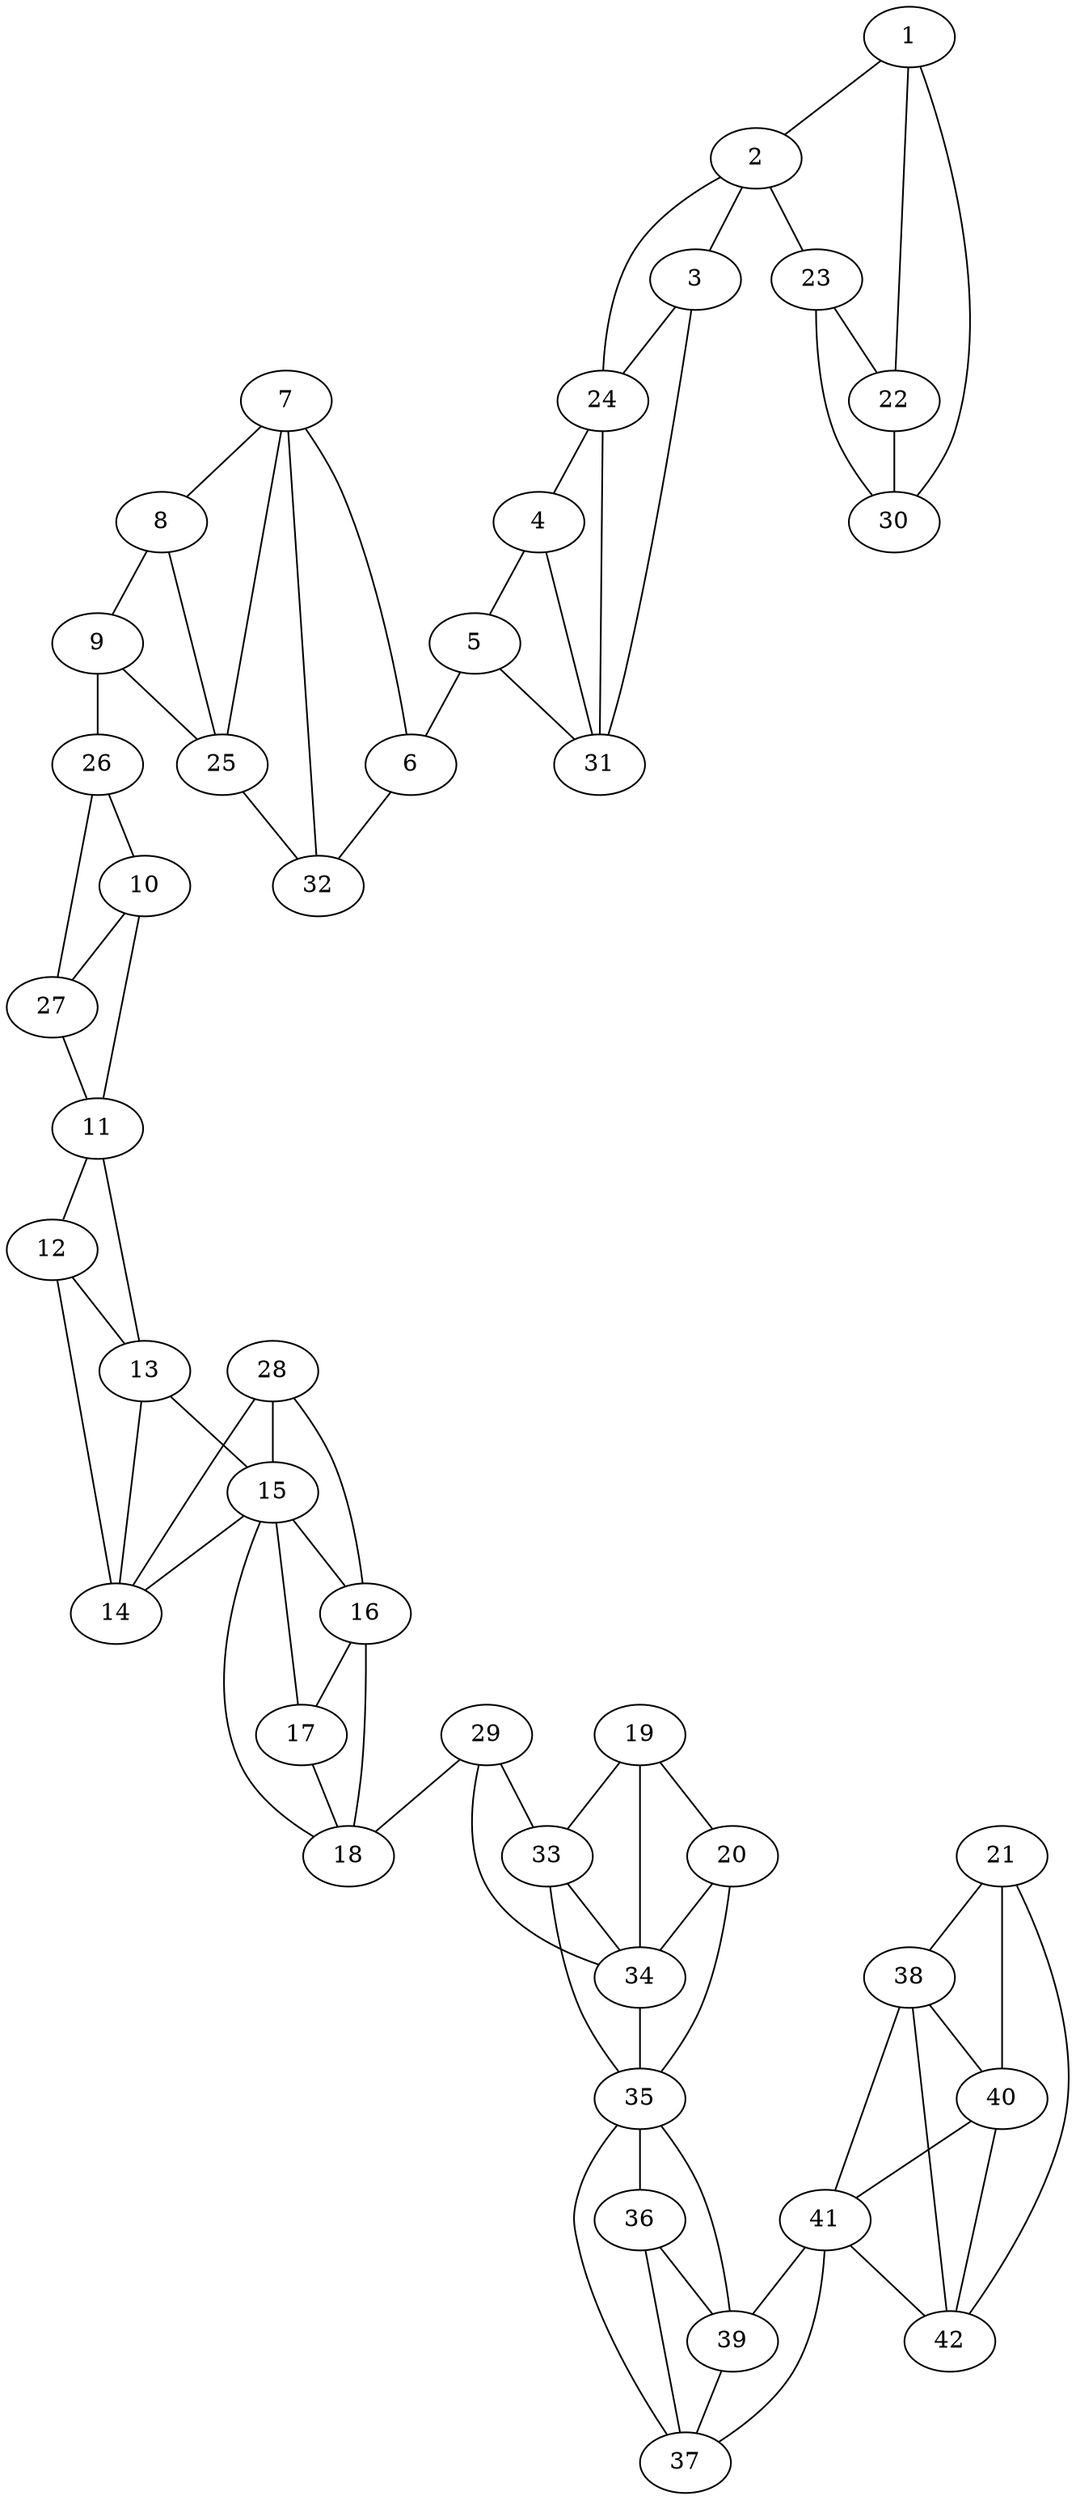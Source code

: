 graph pdb1kgx {
	1	 [aaLength=12,
		sequence=RWVDIALECERY,
		type=0];
	2	 [aaLength=7,
		sequence=PWWERYQ,
		type=0];
	1 -- 2	 [distance0="40.71735",
		frequency=1,
		type0=1];
	22	 [aaLength=5,
		sequence=SIVHL,
		type=1];
	1 -- 22	 [distance0="43.58596",
		frequency=1,
		type0=2];
	30	 [aaLength=5,
		sequence=SIVHL,
		type=1];
	1 -- 30	 [distance0="43.58596",
		frequency=1,
		type0=3];
	3	 [aaLength=14,
		sequence=NEDEFRNMVTRCNN,
		type=0];
	2 -- 3	 [distance0="22.83697",
		distance1="11.0",
		frequency=2,
		type0=1,
		type1=4];
	23	 [aaLength=4,
		sequence=GVQV,
		type=1];
	2 -- 23	 [distance0="33.34479",
		frequency=1,
		type0=2];
	24	 [aaLength=6,
		sequence=RIYVDA,
		type=1];
	3 -- 24	 [distance0="45.08823",
		distance1="3.0",
		frequency=2,
		type0=2,
		type1=4];
	31	 [aaLength=4,
		sequence=HMCG,
		type=1];
	3 -- 31	 [distance0="49.19297",
		frequency=1,
		type0=3];
	4	 [aaLength=5,
		sequence=NPGSR,
		type=0];
	5	 [aaLength=5,
		sequence=SGWDF,
		type=0];
	4 -- 5	 [distance0="13.52673",
		distance1="7.0",
		frequency=2,
		type0=1,
		type1=4];
	4 -- 31	 [distance0="31.16424",
		frequency=1,
		type0=2];
	6	 [aaLength=8,
		sequence=DATQVRDC,
		type=0];
	5 -- 6	 [distance0="27.07779",
		distance1="16.0",
		frequency=2,
		type0=2,
		type1=4];
	5 -- 31	 [distance0="37.35533",
		frequency=1,
		type0=3];
	32	 [aaLength=3,
		sequence=LLD,
		type=1];
	6 -- 32	 [distance0="12.92588",
		distance1="4.0",
		frequency=2,
		type0=1,
		type1=4];
	7	 [aaLength=19,
		sequence=KDYVRSKIAEYMNHLIDIG,
		type=0];
	7 -- 6	 [distance0="27.62289",
		frequency=1,
		type0=2];
	8	 [aaLength=5,
		sequence=ASKHM,
		type=0];
	7 -- 8	 [distance0="31.56589",
		frequency=1,
		type0=3];
	25	 [aaLength=4,
		sequence=GFQL,
		type=1];
	7 -- 25	 [distance0="2.0",
		frequency=1,
		type0=4];
	7 -- 32	 [distance0="25.81695",
		frequency=1,
		type0=1];
	9	 [aaLength=10,
		sequence=WPGDIKAILD,
		type=0];
	8 -- 9	 [distance0="7.022497",
		distance1="0.0",
		frequency=2,
		type0=1,
		type1=5];
	9 -- 25	 [distance0="16.2803",
		frequency=1,
		type0=2];
	26	 [aaLength=4,
		sequence=FIYQ,
		type=1];
	9 -- 26	 [distance0="29.00083",
		distance1="16.0",
		frequency=2,
		type0=3,
		type1=4];
	10	 [aaLength=6,
		sequence=KSSDYF,
		type=0];
	11	 [aaLength=13,
		sequence=EFKYGAKLGTVIR,
		type=0];
	10 -- 11	 [distance0="18.46624",
		frequency=1,
		type0=2];
	27	 [aaLength=3,
		sequence=RVT,
		type=1];
	10 -- 27	 [distance0="17.65199",
		distance1="3.0",
		frequency=2,
		type0=1,
		type1=4];
	12	 [aaLength=5,
		sequence=KWNGE,
		type=0];
	11 -- 12	 [distance0="14.55508",
		distance1="0.0",
		frequency=2,
		type0=1,
		type1=5];
	13	 [aaLength=8,
		sequence=KMSYLKNW,
		type=0];
	11 -- 13	 [distance0="20.9666",
		frequency=1,
		type0=3];
	14	 [aaLength=5,
		sequence=GEGWG,
		type=0];
	12 -- 14	 [distance0="13.46182",
		frequency=1,
		type0=2];
	12 -- 13	 [distance0="7.244087",
		distance1="0.0",
		frequency=2,
		type0=1,
		type1=5];
	15	 [aaLength=3,
		sequence=PSD,
		type=0];
	13 -- 15	 [distance0="19.9257",
		frequency=1,
		type0=3];
	14 -- 13	 [distance0="11.27693",
		frequency=1,
		type0=1];
	15 -- 14	 [distance0="11.43341",
		frequency=1,
		type0=1];
	16	 [aaLength=5,
		sequence=DNQRG,
		type=0];
	15 -- 16	 [distance0="17.51471",
		frequency=1,
		type0=2];
	17	 [aaLength=3,
		sequence=TFW,
		type=0];
	16 -- 17	 [distance0="16.41977",
		distance1="9.0",
		frequency=2,
		type0=1,
		type1=4];
	17 -- 15	 [distance0="31.05159",
		frequency=1,
		type0=3];
	18	 [aaLength=15,
		sequence=DARLYKMAVGFMLAH,
		type=0];
	17 -- 18	 [distance0="9.79966",
		distance1="0.0",
		frequency=2,
		type0=1,
		type1=5];
	18 -- 15	 [distance0="31.3345",
		frequency=1,
		type0=3];
	18 -- 16	 [distance0="21.15006",
		frequency=1,
		type0=2];
	19	 [aaLength=4,
		sequence=CEHR,
		type=0];
	20	 [aaLength=14,
		sequence=WRQIRNMVIFRNVV,
		type=0];
	19 -- 20	 [distance0="9.68889",
		distance1="0.0",
		frequency=2,
		type0=1,
		type1=5];
	33	 [aaLength=2,
		sequence=NN,
		type=1];
	19 -- 33	 [distance0="46.70916",
		frequency=1,
		type0=3];
	34	 [aaLength=2,
		sequence=VI,
		type=1];
	19 -- 34	 [distance0="44.96382",
		frequency=1,
		type0=2];
	20 -- 34	 [distance0="48.60774",
		frequency=1,
		type0=3];
	35	 [aaLength=6,
		sequence=FTNWYD,
		type=1];
	20 -- 35	 [distance0="46.93307",
		distance1="4.0",
		frequency=2,
		type0=2,
		type1=4];
	21	 [aaLength=3,
		sequence=ESK,
		type=0];
	38	 [aaLength=5,
		sequence=FIAIH,
		type=1];
	21 -- 38	 [distance0="53.25071",
		frequency=1,
		type0=1];
	40	 [aaLength=6,
		sequence=KAHFSI,
		type=1];
	21 -- 40	 [distance0="56.21956",
		frequency=1,
		type0=2];
	42	 [aaLength=4,
		sequence=KIYV,
		type=1];
	21 -- 42	 [distance0="59.40234",
		frequency=1,
		type0=3];
	22 -- 30	 [distance0="0.0",
		frequency=1,
		type0=1];
	23 -- 22	 [distance0="27.0",
		frequency=1,
		type0=1];
	23 -- 30	 [distance0="27.0",
		frequency=1,
		type0=2];
	24 -- 2	 [distance0="44.86508",
		frequency=1,
		type0=3];
	24 -- 4	 [distance0="37.33912",
		frequency=1,
		type0=2];
	24 -- 31	 [distance0="9.0",
		distance1="3.0",
		frequency=2,
		type0=1,
		type1=4];
	25 -- 8	 [distance0="13.64289",
		distance1="1.0",
		frequency=2,
		type0=1,
		type1=4];
	25 -- 32	 [distance0="28.0",
		frequency=1,
		type0=3];
	26 -- 10	 [distance0="20.65413",
		distance1="10.0",
		frequency=2,
		type0=1,
		type1=4];
	26 -- 27	 [distance0="23.0",
		frequency=1,
		type0=2];
	27 -- 11	 [distance0="29.31282",
		distance1="0.0",
		frequency=2,
		type0=3,
		type1=5];
	28	 [aaLength=3,
		sequence=ALV,
		type=1];
	28 -- 14	 [distance0="31.97251",
		frequency=1,
		type0=3];
	28 -- 15	 [distance0="27.1005",
		frequency=1,
		type0=1];
	28 -- 16	 [distance0="30.8357",
		distance1="5.0",
		frequency=2,
		type0=2,
		type1=4];
	29	 [aaLength=6,
		sequence=FTRVMS,
		type=1];
	29 -- 18	 [distance0="41.76112",
		frequency=1,
		type0=3];
	29 -- 33	 [distance0="27.0",
		distance1="21.0",
		frequency=2,
		type0=1,
		type1=4];
	29 -- 34	 [distance0="31.0",
		frequency=1,
		type0=2];
	33 -- 34	 [distance0="4.0",
		distance1="2.0",
		frequency=2,
		type0=1,
		type1=4];
	33 -- 35	 [distance0="44.0",
		frequency=1,
		type0=3];
	34 -- 35	 [distance0="40.0",
		frequency=1,
		type0=3];
	36	 [aaLength=6,
		sequence=QVAFGR,
		type=1];
	35 -- 36	 [distance0="10.0",
		distance1="4.0",
		frequency=2,
		type0=1,
		type1=4];
	37	 [aaLength=6,
		sequence=GFIVFN,
		type=1];
	35 -- 37	 [distance0="19.0",
		frequency=1,
		type0=2];
	39	 [aaLength=6,
		sequence=FSLTLQ,
		type=1];
	35 -- 39	 [distance0="30.0",
		frequency=1,
		type0=3];
	36 -- 37	 [distance0="9.0",
		distance1="3.0",
		frequency=2,
		type0=1,
		type1=4];
	36 -- 39	 [distance0="20.0",
		frequency=1,
		type0=3];
	38 -- 40	 [distance0="13.0",
		frequency=1,
		type0=1];
	41	 [aaLength=4,
		sequence=GTYC,
		type=1];
	38 -- 41	 [distance0="40.0",
		frequency=1,
		type0=3];
	38 -- 42	 [distance0="21.0",
		frequency=1,
		type0=2];
	39 -- 37	 [distance0="11.0",
		frequency=1,
		type0=1];
	40 -- 41	 [distance0="27.0",
		frequency=1,
		type0=3];
	40 -- 42	 [distance0="8.0",
		frequency=1,
		type0=1];
	41 -- 37	 [distance0="22.0",
		frequency=1,
		type0=3];
	41 -- 39	 [distance0="11.0",
		frequency=1,
		type0=1];
	41 -- 42	 [distance0="19.0",
		distance1="15.0",
		frequency=2,
		type0=2,
		type1=4];
}
